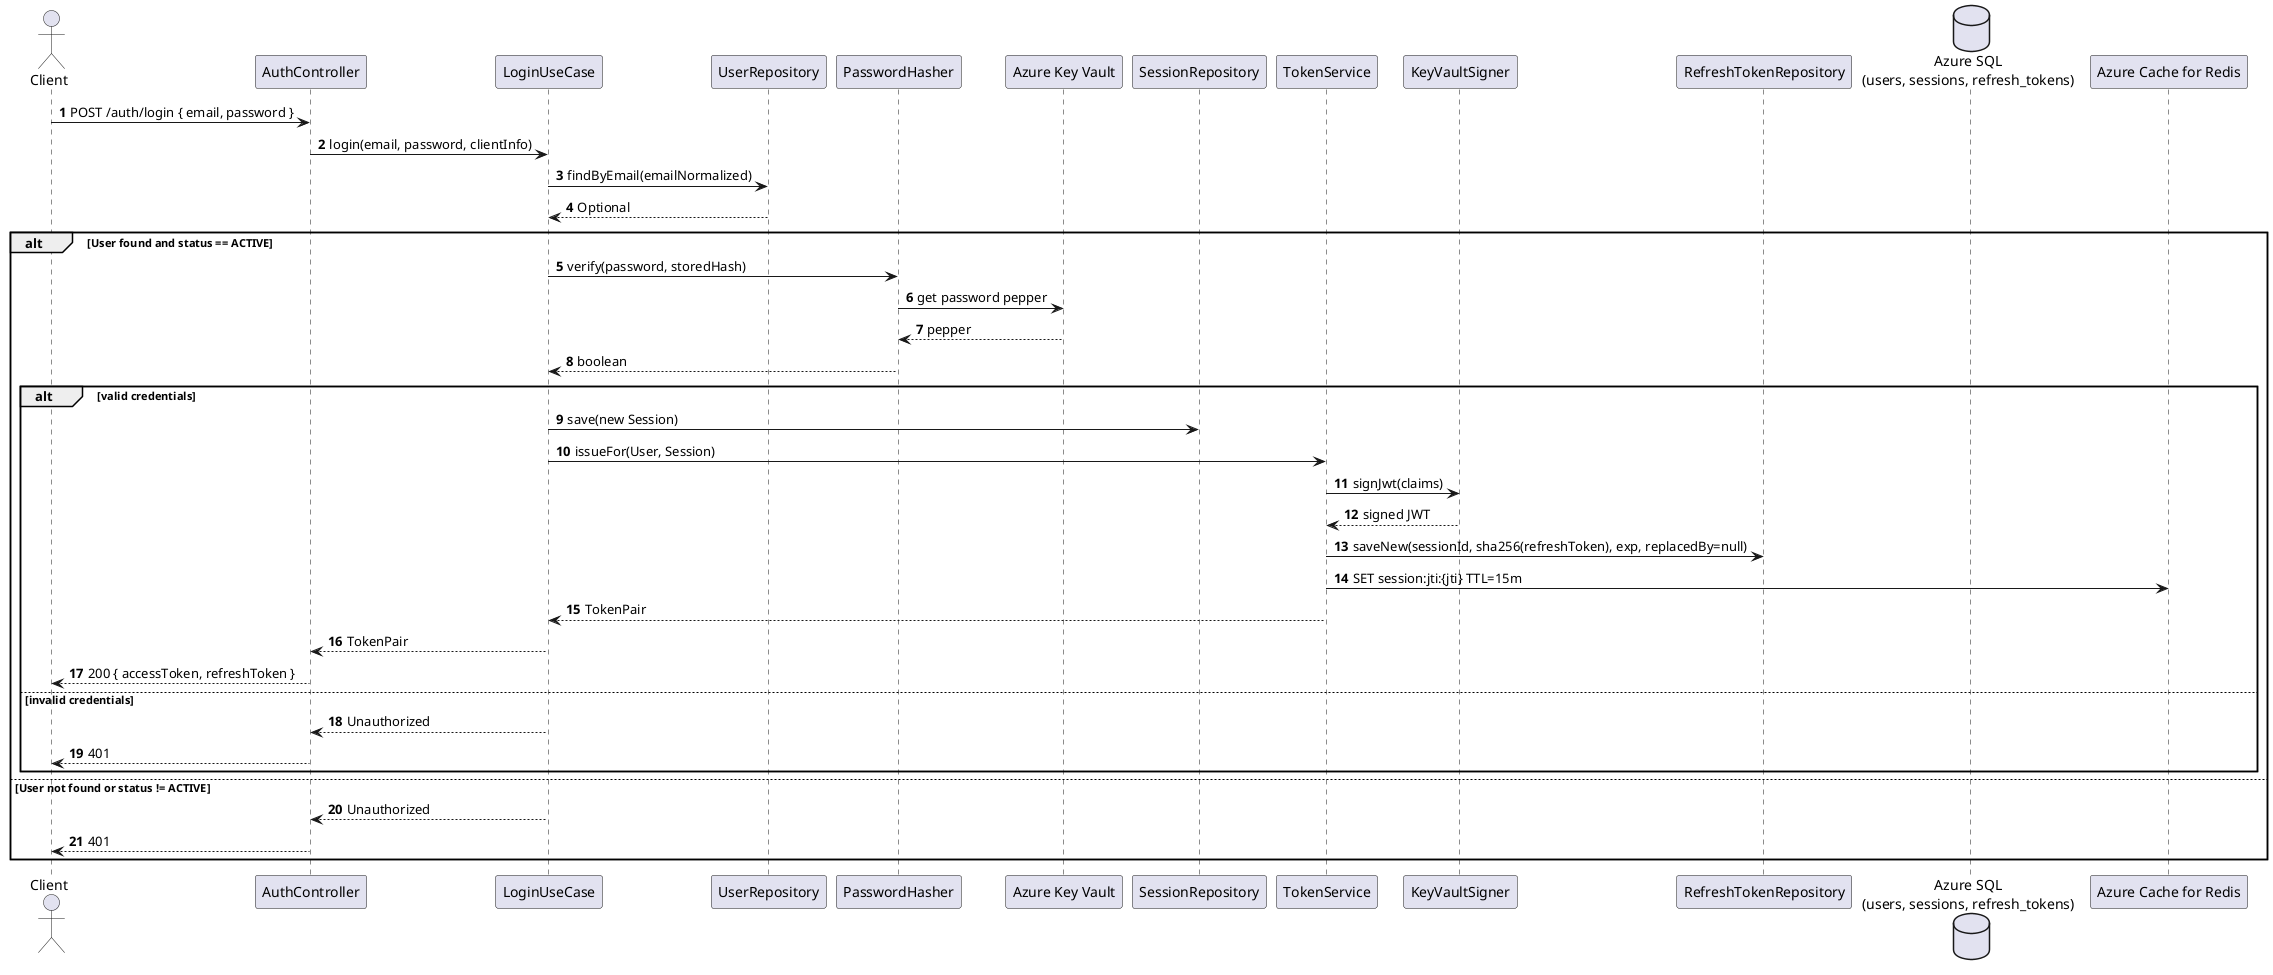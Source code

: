 @startuml Identity-Auth Service - Local Login
skinparam fontName "Helvetica"
skinparam titleFontName "Helvetica"
skinparam legendFontName "Helvetica"
skinparam noteFontName "Helvetica"
autonumber
actor Client as Client
participant "AuthController" as Controller
participant "LoginUseCase" as LoginUC
participant "UserRepository" as UserRepo
participant "PasswordHasher" as Hasher
participant "Azure Key Vault" as KV
participant "SessionRepository" as SessionRepo
participant "TokenService" as TokenService
participant "KeyVaultSigner" as Signer
participant "RefreshTokenRepository" as RefreshRepo
database "Azure SQL\n(users, sessions, refresh_tokens)" as SQL
participant "Azure Cache for Redis" as Redis

Client -> Controller: POST /auth/login { email, password }
Controller -> LoginUC: login(email, password, clientInfo)
LoginUC -> UserRepo: findByEmail(emailNormalized)
UserRepo --> LoginUC: Optional
alt User found and status == ACTIVE
LoginUC -> Hasher: verify(password, storedHash)
Hasher -> KV: get password pepper
KV --> Hasher: pepper
Hasher --> LoginUC: boolean
alt valid credentials
LoginUC -> SessionRepo: save(new Session)
LoginUC -> TokenService: issueFor(User, Session)
TokenService -> Signer: signJwt(claims)
Signer --> TokenService: signed JWT
TokenService -> RefreshRepo: saveNew(sessionId, sha256(refreshToken), exp, replacedBy=null)
TokenService -> Redis: SET session:jti:{jti} TTL=15m
TokenService --> LoginUC: TokenPair
LoginUC --> Controller: TokenPair
Controller --> Client: 200 { accessToken, refreshToken }
else invalid credentials
LoginUC --> Controller: Unauthorized
Controller --> Client: 401
end
else User not found or status != ACTIVE
LoginUC --> Controller: Unauthorized
Controller --> Client: 401
end
@enduml
